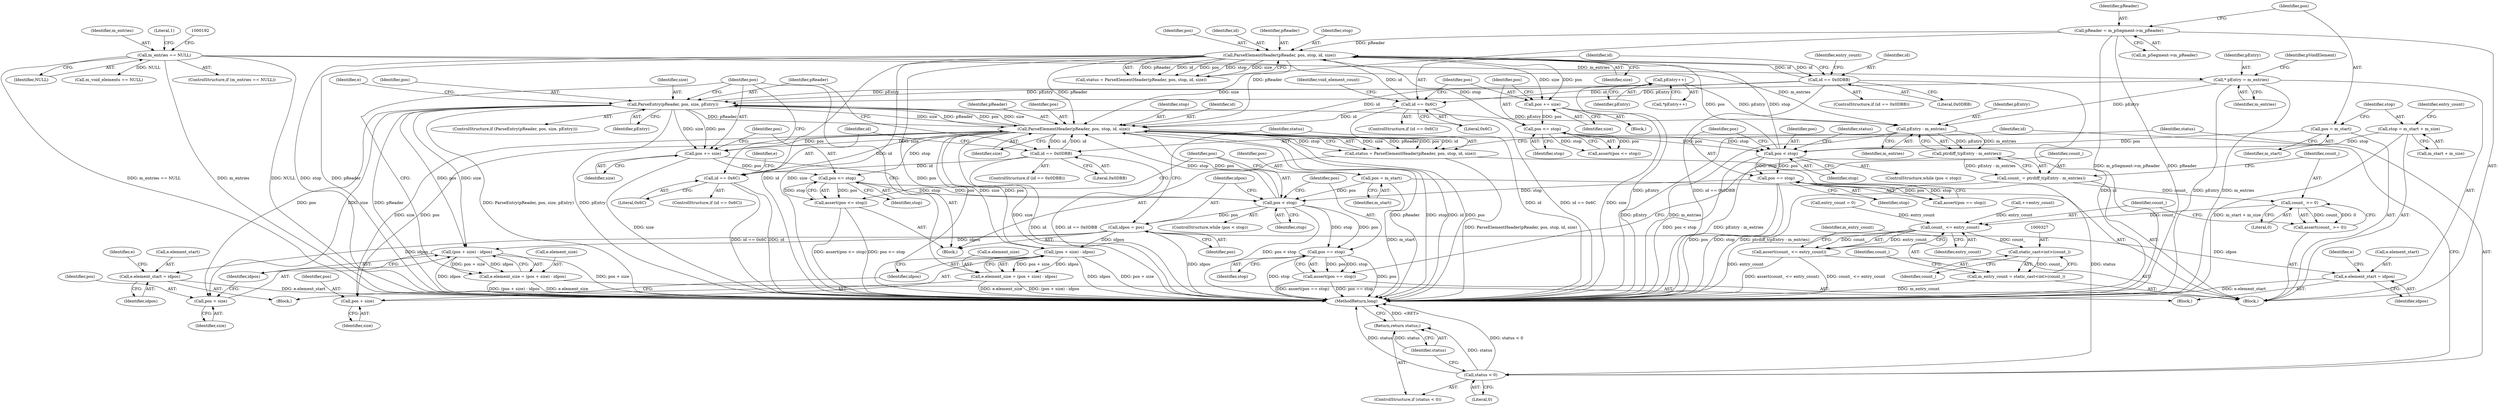 digraph "1_Android_cc274e2abe8b2a6698a5c47d8aa4bb45f1f9538d_34@pointer" {
"1000256" [label="(Call,pEntry++)"];
"1000246" [label="(Call,ParseEntry(pReader, pos, size, pEntry))"];
"1000228" [label="(Call,ParseElementHeader(pReader, pos, stop, id, size))"];
"1000110" [label="(Call,pReader = m_pSegment->m_pReader)"];
"1000143" [label="(Call,ParseElementHeader(pReader, pos, stop, id, size))"];
"1000134" [label="(Call,pos < stop)"];
"1000116" [label="(Call,pos = m_start)"];
"1000172" [label="(Call,pos <= stop)"];
"1000168" [label="(Call,pos += size)"];
"1000120" [label="(Call,stop = m_start + m_size)"];
"1000163" [label="(Call,id == 0x6C)"];
"1000156" [label="(Call,id == 0x0DBB)"];
"1000215" [label="(Call,pos < stop)"];
"1000302" [label="(Call,pos <= stop)"];
"1000298" [label="(Call,pos += size)"];
"1000211" [label="(Call,pos = m_start)"];
"1000176" [label="(Call,pos == stop)"];
"1000274" [label="(Call,id == 0x6C)"];
"1000241" [label="(Call,id == 0x0DBB)"];
"1000256" [label="(Call,pEntry++)"];
"1000204" [label="(Call,* pEntry = m_entries)"];
"1000185" [label="(Call,m_entries == NULL)"];
"1000226" [label="(Call,status = ParseElementHeader(pReader, pos, stop, id, size))"];
"1000235" [label="(Call,status < 0)"];
"1000238" [label="(Return,return status;)"];
"1000293" [label="(Call,(pos + size) - idpos)"];
"1000289" [label="(Call,e.element_size = (pos + size) - idpos)"];
"1000294" [label="(Call,pos + size)"];
"1000220" [label="(Call,idpos = pos)"];
"1000258" [label="(Call,e.element_start = idpos)"];
"1000267" [label="(Call,(pos + size) - idpos)"];
"1000263" [label="(Call,e.element_size = (pos + size) - idpos)"];
"1000284" [label="(Call,e.element_start = idpos)"];
"1000306" [label="(Call,pos == stop)"];
"1000305" [label="(Call,assert(pos == stop))"];
"1000301" [label="(Call,assert(pos <= stop))"];
"1000313" [label="(Call,pEntry - m_entries)"];
"1000312" [label="(Call,ptrdiff_t(pEntry - m_entries))"];
"1000310" [label="(Call,count_ = ptrdiff_t(pEntry - m_entries))"];
"1000317" [label="(Call,count_ >= 0)"];
"1000316" [label="(Call,assert(count_ >= 0))"];
"1000321" [label="(Call,count_ <= entry_count)"];
"1000320" [label="(Call,assert(count_ <= entry_count))"];
"1000326" [label="(Call,static_cast<int>(count_))"];
"1000324" [label="(Call,m_entry_count = static_cast<int>(count_))"];
"1000268" [label="(Call,pos + size)"];
"1000135" [label="(Identifier,pos)"];
"1000263" [label="(Call,e.element_size = (pos + size) - idpos)"];
"1000274" [label="(Call,id == 0x6C)"];
"1000249" [label="(Identifier,size)"];
"1000163" [label="(Call,id == 0x6C)"];
"1000245" [label="(ControlStructure,if (ParseEntry(pReader, pos, size, pEntry)))"];
"1000156" [label="(Call,id == 0x0DBB)"];
"1000116" [label="(Call,pos = m_start)"];
"1000257" [label="(Identifier,pEntry)"];
"1000250" [label="(Identifier,pEntry)"];
"1000320" [label="(Call,assert(count_ <= entry_count))"];
"1000303" [label="(Identifier,pos)"];
"1000213" [label="(Identifier,m_start)"];
"1000280" [label="(Identifier,e)"];
"1000176" [label="(Call,pos == stop)"];
"1000232" [label="(Identifier,id)"];
"1000297" [label="(Identifier,idpos)"];
"1000229" [label="(Identifier,pReader)"];
"1000291" [label="(Identifier,e)"];
"1000165" [label="(Literal,0x6C)"];
"1000143" [label="(Call,ParseElementHeader(pReader, pos, stop, id, size))"];
"1000275" [label="(Identifier,id)"];
"1000254" [label="(Identifier,e)"];
"1000134" [label="(Call,pos < stop)"];
"1000304" [label="(Identifier,stop)"];
"1000239" [label="(Identifier,status)"];
"1000230" [label="(Identifier,pos)"];
"1000312" [label="(Call,ptrdiff_t(pEntry - m_entries))"];
"1000270" [label="(Identifier,size)"];
"1000172" [label="(Call,pos <= stop)"];
"1000222" [label="(Identifier,pos)"];
"1000186" [label="(Identifier,m_entries)"];
"1000147" [label="(Identifier,id)"];
"1000212" [label="(Identifier,pos)"];
"1000228" [label="(Call,ParseElementHeader(pReader, pos, stop, id, size))"];
"1000118" [label="(Identifier,m_start)"];
"1000306" [label="(Call,pos == stop)"];
"1000293" [label="(Call,(pos + size) - idpos)"];
"1000185" [label="(Call,m_entries == NULL)"];
"1000300" [label="(Identifier,size)"];
"1000288" [label="(Identifier,idpos)"];
"1000243" [label="(Literal,0x0DBB)"];
"1000142" [label="(Identifier,status)"];
"1000294" [label="(Call,pos + size)"];
"1000127" [label="(Identifier,entry_count)"];
"1000177" [label="(Identifier,pos)"];
"1000277" [label="(Block,)"];
"1000328" [label="(Identifier,count_)"];
"1000148" [label="(Identifier,size)"];
"1000211" [label="(Call,pos = m_start)"];
"1000170" [label="(Identifier,size)"];
"1000236" [label="(Identifier,status)"];
"1000299" [label="(Identifier,pos)"];
"1000167" [label="(Identifier,void_element_count)"];
"1000205" [label="(Identifier,pEntry)"];
"1000290" [label="(Call,e.element_size)"];
"1000318" [label="(Identifier,count_)"];
"1000174" [label="(Identifier,stop)"];
"1000323" [label="(Identifier,entry_count)"];
"1000350" [label="(MethodReturn,long)"];
"1000164" [label="(Identifier,id)"];
"1000184" [label="(ControlStructure,if (m_entries == NULL))"];
"1000307" [label="(Identifier,pos)"];
"1000190" [label="(Literal,1)"];
"1000141" [label="(Call,status = ParseElementHeader(pReader, pos, stop, id, size))"];
"1000233" [label="(Identifier,size)"];
"1000284" [label="(Call,e.element_start = idpos)"];
"1000313" [label="(Call,pEntry - m_entries)"];
"1000126" [label="(Call,entry_count = 0)"];
"1000259" [label="(Call,e.element_start)"];
"1000221" [label="(Identifier,idpos)"];
"1000235" [label="(Call,status < 0)"];
"1000237" [label="(Literal,0)"];
"1000267" [label="(Call,(pos + size) - idpos)"];
"1000298" [label="(Call,pos += size)"];
"1000231" [label="(Identifier,stop)"];
"1000117" [label="(Identifier,pos)"];
"1000251" [label="(Block,)"];
"1000160" [label="(Identifier,entry_count)"];
"1000268" [label="(Call,pos + size)"];
"1000217" [label="(Identifier,stop)"];
"1000240" [label="(ControlStructure,if (id == 0x0DBB))"];
"1000157" [label="(Identifier,id)"];
"1000324" [label="(Call,m_entry_count = static_cast<int>(count_))"];
"1000295" [label="(Identifier,pos)"];
"1000158" [label="(Literal,0x0DBB)"];
"1000302" [label="(Call,pos <= stop)"];
"1000111" [label="(Identifier,pReader)"];
"1000311" [label="(Identifier,count_)"];
"1000187" [label="(Identifier,NULL)"];
"1000215" [label="(Call,pos < stop)"];
"1000315" [label="(Identifier,m_entries)"];
"1000317" [label="(Call,count_ >= 0)"];
"1000122" [label="(Call,m_start + m_size)"];
"1000169" [label="(Identifier,pos)"];
"1000247" [label="(Identifier,pReader)"];
"1000256" [label="(Call,pEntry++)"];
"1000109" [label="(Block,)"];
"1000136" [label="(Identifier,stop)"];
"1000209" [label="(Identifier,pVoidElement)"];
"1000296" [label="(Identifier,size)"];
"1000168" [label="(Call,pos += size)"];
"1000314" [label="(Identifier,pEntry)"];
"1000264" [label="(Call,e.element_size)"];
"1000330" [label="(Identifier,count_)"];
"1000322" [label="(Identifier,count_)"];
"1000206" [label="(Identifier,m_entries)"];
"1000159" [label="(Call,++entry_count)"];
"1000121" [label="(Identifier,stop)"];
"1000310" [label="(Call,count_ = ptrdiff_t(pEntry - m_entries))"];
"1000110" [label="(Call,pReader = m_pSegment->m_pReader)"];
"1000112" [label="(Call,m_pSegment->m_pReader)"];
"1000220" [label="(Call,idpos = pos)"];
"1000218" [label="(Block,)"];
"1000325" [label="(Identifier,m_entry_count)"];
"1000120" [label="(Call,stop = m_start + m_size)"];
"1000144" [label="(Identifier,pReader)"];
"1000137" [label="(Block,)"];
"1000234" [label="(ControlStructure,if (status < 0))"];
"1000248" [label="(Identifier,pos)"];
"1000246" [label="(Call,ParseEntry(pReader, pos, size, pEntry))"];
"1000197" [label="(Call,m_void_elements == NULL)"];
"1000269" [label="(Identifier,pos)"];
"1000273" [label="(ControlStructure,if (id == 0x6C))"];
"1000146" [label="(Identifier,stop)"];
"1000326" [label="(Call,static_cast<int>(count_))"];
"1000265" [label="(Identifier,e)"];
"1000175" [label="(Call,assert(pos == stop))"];
"1000162" [label="(ControlStructure,if (id == 0x6C))"];
"1000155" [label="(ControlStructure,if (id == 0x0DBB))"];
"1000271" [label="(Identifier,idpos)"];
"1000204" [label="(Call,* pEntry = m_entries)"];
"1000214" [label="(ControlStructure,while (pos < stop))"];
"1000216" [label="(Identifier,pos)"];
"1000242" [label="(Identifier,id)"];
"1000262" [label="(Identifier,idpos)"];
"1000258" [label="(Call,e.element_start = idpos)"];
"1000133" [label="(ControlStructure,while (pos < stop))"];
"1000289" [label="(Call,e.element_size = (pos + size) - idpos)"];
"1000305" [label="(Call,assert(pos == stop))"];
"1000178" [label="(Identifier,stop)"];
"1000173" [label="(Identifier,pos)"];
"1000241" [label="(Call,id == 0x0DBB)"];
"1000301" [label="(Call,assert(pos <= stop))"];
"1000238" [label="(Return,return status;)"];
"1000227" [label="(Identifier,status)"];
"1000308" [label="(Identifier,stop)"];
"1000145" [label="(Identifier,pos)"];
"1000285" [label="(Call,e.element_start)"];
"1000316" [label="(Call,assert(count_ >= 0))"];
"1000319" [label="(Literal,0)"];
"1000321" [label="(Call,count_ <= entry_count)"];
"1000276" [label="(Literal,0x6C)"];
"1000226" [label="(Call,status = ParseElementHeader(pReader, pos, stop, id, size))"];
"1000171" [label="(Call,assert(pos <= stop))"];
"1000255" [label="(Call,*pEntry++)"];
"1000256" -> "1000255"  [label="AST: "];
"1000256" -> "1000257"  [label="CFG: "];
"1000257" -> "1000256"  [label="AST: "];
"1000255" -> "1000256"  [label="CFG: "];
"1000256" -> "1000350"  [label="DDG: pEntry"];
"1000256" -> "1000246"  [label="DDG: pEntry"];
"1000246" -> "1000256"  [label="DDG: pEntry"];
"1000256" -> "1000313"  [label="DDG: pEntry"];
"1000246" -> "1000245"  [label="AST: "];
"1000246" -> "1000250"  [label="CFG: "];
"1000247" -> "1000246"  [label="AST: "];
"1000248" -> "1000246"  [label="AST: "];
"1000249" -> "1000246"  [label="AST: "];
"1000250" -> "1000246"  [label="AST: "];
"1000254" -> "1000246"  [label="CFG: "];
"1000299" -> "1000246"  [label="CFG: "];
"1000246" -> "1000350"  [label="DDG: pEntry"];
"1000246" -> "1000350"  [label="DDG: ParseEntry(pReader, pos, size, pEntry)"];
"1000246" -> "1000350"  [label="DDG: pReader"];
"1000246" -> "1000228"  [label="DDG: pReader"];
"1000246" -> "1000228"  [label="DDG: size"];
"1000228" -> "1000246"  [label="DDG: pReader"];
"1000228" -> "1000246"  [label="DDG: pos"];
"1000228" -> "1000246"  [label="DDG: size"];
"1000204" -> "1000246"  [label="DDG: pEntry"];
"1000246" -> "1000267"  [label="DDG: pos"];
"1000246" -> "1000267"  [label="DDG: size"];
"1000246" -> "1000268"  [label="DDG: pos"];
"1000246" -> "1000268"  [label="DDG: size"];
"1000246" -> "1000298"  [label="DDG: size"];
"1000246" -> "1000298"  [label="DDG: pos"];
"1000246" -> "1000313"  [label="DDG: pEntry"];
"1000228" -> "1000226"  [label="AST: "];
"1000228" -> "1000233"  [label="CFG: "];
"1000229" -> "1000228"  [label="AST: "];
"1000230" -> "1000228"  [label="AST: "];
"1000231" -> "1000228"  [label="AST: "];
"1000232" -> "1000228"  [label="AST: "];
"1000233" -> "1000228"  [label="AST: "];
"1000226" -> "1000228"  [label="CFG: "];
"1000228" -> "1000350"  [label="DDG: size"];
"1000228" -> "1000350"  [label="DDG: pReader"];
"1000228" -> "1000350"  [label="DDG: stop"];
"1000228" -> "1000350"  [label="DDG: id"];
"1000228" -> "1000350"  [label="DDG: pos"];
"1000228" -> "1000226"  [label="DDG: size"];
"1000228" -> "1000226"  [label="DDG: pReader"];
"1000228" -> "1000226"  [label="DDG: pos"];
"1000228" -> "1000226"  [label="DDG: id"];
"1000228" -> "1000226"  [label="DDG: stop"];
"1000110" -> "1000228"  [label="DDG: pReader"];
"1000143" -> "1000228"  [label="DDG: pReader"];
"1000143" -> "1000228"  [label="DDG: size"];
"1000215" -> "1000228"  [label="DDG: pos"];
"1000215" -> "1000228"  [label="DDG: stop"];
"1000163" -> "1000228"  [label="DDG: id"];
"1000274" -> "1000228"  [label="DDG: id"];
"1000156" -> "1000228"  [label="DDG: id"];
"1000241" -> "1000228"  [label="DDG: id"];
"1000228" -> "1000241"  [label="DDG: id"];
"1000228" -> "1000293"  [label="DDG: pos"];
"1000228" -> "1000293"  [label="DDG: size"];
"1000228" -> "1000294"  [label="DDG: pos"];
"1000228" -> "1000294"  [label="DDG: size"];
"1000228" -> "1000298"  [label="DDG: size"];
"1000228" -> "1000298"  [label="DDG: pos"];
"1000228" -> "1000302"  [label="DDG: stop"];
"1000110" -> "1000109"  [label="AST: "];
"1000110" -> "1000112"  [label="CFG: "];
"1000111" -> "1000110"  [label="AST: "];
"1000112" -> "1000110"  [label="AST: "];
"1000117" -> "1000110"  [label="CFG: "];
"1000110" -> "1000350"  [label="DDG: m_pSegment->m_pReader"];
"1000110" -> "1000350"  [label="DDG: pReader"];
"1000110" -> "1000143"  [label="DDG: pReader"];
"1000143" -> "1000141"  [label="AST: "];
"1000143" -> "1000148"  [label="CFG: "];
"1000144" -> "1000143"  [label="AST: "];
"1000145" -> "1000143"  [label="AST: "];
"1000146" -> "1000143"  [label="AST: "];
"1000147" -> "1000143"  [label="AST: "];
"1000148" -> "1000143"  [label="AST: "];
"1000141" -> "1000143"  [label="CFG: "];
"1000143" -> "1000350"  [label="DDG: pReader"];
"1000143" -> "1000350"  [label="DDG: size"];
"1000143" -> "1000350"  [label="DDG: pos"];
"1000143" -> "1000350"  [label="DDG: stop"];
"1000143" -> "1000350"  [label="DDG: id"];
"1000143" -> "1000141"  [label="DDG: pReader"];
"1000143" -> "1000141"  [label="DDG: id"];
"1000143" -> "1000141"  [label="DDG: pos"];
"1000143" -> "1000141"  [label="DDG: stop"];
"1000143" -> "1000141"  [label="DDG: size"];
"1000134" -> "1000143"  [label="DDG: pos"];
"1000134" -> "1000143"  [label="DDG: stop"];
"1000163" -> "1000143"  [label="DDG: id"];
"1000156" -> "1000143"  [label="DDG: id"];
"1000143" -> "1000156"  [label="DDG: id"];
"1000143" -> "1000168"  [label="DDG: size"];
"1000143" -> "1000168"  [label="DDG: pos"];
"1000143" -> "1000172"  [label="DDG: stop"];
"1000134" -> "1000133"  [label="AST: "];
"1000134" -> "1000136"  [label="CFG: "];
"1000135" -> "1000134"  [label="AST: "];
"1000136" -> "1000134"  [label="AST: "];
"1000142" -> "1000134"  [label="CFG: "];
"1000177" -> "1000134"  [label="CFG: "];
"1000134" -> "1000350"  [label="DDG: pos < stop"];
"1000116" -> "1000134"  [label="DDG: pos"];
"1000172" -> "1000134"  [label="DDG: pos"];
"1000172" -> "1000134"  [label="DDG: stop"];
"1000120" -> "1000134"  [label="DDG: stop"];
"1000134" -> "1000176"  [label="DDG: pos"];
"1000134" -> "1000176"  [label="DDG: stop"];
"1000116" -> "1000109"  [label="AST: "];
"1000116" -> "1000118"  [label="CFG: "];
"1000117" -> "1000116"  [label="AST: "];
"1000118" -> "1000116"  [label="AST: "];
"1000121" -> "1000116"  [label="CFG: "];
"1000172" -> "1000171"  [label="AST: "];
"1000172" -> "1000174"  [label="CFG: "];
"1000173" -> "1000172"  [label="AST: "];
"1000174" -> "1000172"  [label="AST: "];
"1000171" -> "1000172"  [label="CFG: "];
"1000172" -> "1000171"  [label="DDG: pos"];
"1000172" -> "1000171"  [label="DDG: stop"];
"1000168" -> "1000172"  [label="DDG: pos"];
"1000168" -> "1000137"  [label="AST: "];
"1000168" -> "1000170"  [label="CFG: "];
"1000169" -> "1000168"  [label="AST: "];
"1000170" -> "1000168"  [label="AST: "];
"1000173" -> "1000168"  [label="CFG: "];
"1000168" -> "1000350"  [label="DDG: size"];
"1000120" -> "1000109"  [label="AST: "];
"1000120" -> "1000122"  [label="CFG: "];
"1000121" -> "1000120"  [label="AST: "];
"1000122" -> "1000120"  [label="AST: "];
"1000127" -> "1000120"  [label="CFG: "];
"1000120" -> "1000350"  [label="DDG: m_start + m_size"];
"1000163" -> "1000162"  [label="AST: "];
"1000163" -> "1000165"  [label="CFG: "];
"1000164" -> "1000163"  [label="AST: "];
"1000165" -> "1000163"  [label="AST: "];
"1000167" -> "1000163"  [label="CFG: "];
"1000169" -> "1000163"  [label="CFG: "];
"1000163" -> "1000350"  [label="DDG: id"];
"1000163" -> "1000350"  [label="DDG: id == 0x6C"];
"1000156" -> "1000163"  [label="DDG: id"];
"1000156" -> "1000155"  [label="AST: "];
"1000156" -> "1000158"  [label="CFG: "];
"1000157" -> "1000156"  [label="AST: "];
"1000158" -> "1000156"  [label="AST: "];
"1000160" -> "1000156"  [label="CFG: "];
"1000164" -> "1000156"  [label="CFG: "];
"1000156" -> "1000350"  [label="DDG: id"];
"1000156" -> "1000350"  [label="DDG: id == 0x0DBB"];
"1000215" -> "1000214"  [label="AST: "];
"1000215" -> "1000217"  [label="CFG: "];
"1000216" -> "1000215"  [label="AST: "];
"1000217" -> "1000215"  [label="AST: "];
"1000221" -> "1000215"  [label="CFG: "];
"1000307" -> "1000215"  [label="CFG: "];
"1000215" -> "1000350"  [label="DDG: pos < stop"];
"1000302" -> "1000215"  [label="DDG: pos"];
"1000302" -> "1000215"  [label="DDG: stop"];
"1000211" -> "1000215"  [label="DDG: pos"];
"1000176" -> "1000215"  [label="DDG: stop"];
"1000215" -> "1000220"  [label="DDG: pos"];
"1000215" -> "1000306"  [label="DDG: pos"];
"1000215" -> "1000306"  [label="DDG: stop"];
"1000302" -> "1000301"  [label="AST: "];
"1000302" -> "1000304"  [label="CFG: "];
"1000303" -> "1000302"  [label="AST: "];
"1000304" -> "1000302"  [label="AST: "];
"1000301" -> "1000302"  [label="CFG: "];
"1000302" -> "1000301"  [label="DDG: pos"];
"1000302" -> "1000301"  [label="DDG: stop"];
"1000298" -> "1000302"  [label="DDG: pos"];
"1000298" -> "1000218"  [label="AST: "];
"1000298" -> "1000300"  [label="CFG: "];
"1000299" -> "1000298"  [label="AST: "];
"1000300" -> "1000298"  [label="AST: "];
"1000303" -> "1000298"  [label="CFG: "];
"1000298" -> "1000350"  [label="DDG: size"];
"1000211" -> "1000109"  [label="AST: "];
"1000211" -> "1000213"  [label="CFG: "];
"1000212" -> "1000211"  [label="AST: "];
"1000213" -> "1000211"  [label="AST: "];
"1000216" -> "1000211"  [label="CFG: "];
"1000211" -> "1000350"  [label="DDG: m_start"];
"1000176" -> "1000175"  [label="AST: "];
"1000176" -> "1000178"  [label="CFG: "];
"1000177" -> "1000176"  [label="AST: "];
"1000178" -> "1000176"  [label="AST: "];
"1000175" -> "1000176"  [label="CFG: "];
"1000176" -> "1000350"  [label="DDG: stop"];
"1000176" -> "1000350"  [label="DDG: pos"];
"1000176" -> "1000175"  [label="DDG: pos"];
"1000176" -> "1000175"  [label="DDG: stop"];
"1000274" -> "1000273"  [label="AST: "];
"1000274" -> "1000276"  [label="CFG: "];
"1000275" -> "1000274"  [label="AST: "];
"1000276" -> "1000274"  [label="AST: "];
"1000280" -> "1000274"  [label="CFG: "];
"1000299" -> "1000274"  [label="CFG: "];
"1000274" -> "1000350"  [label="DDG: id"];
"1000274" -> "1000350"  [label="DDG: id == 0x6C"];
"1000241" -> "1000274"  [label="DDG: id"];
"1000241" -> "1000240"  [label="AST: "];
"1000241" -> "1000243"  [label="CFG: "];
"1000242" -> "1000241"  [label="AST: "];
"1000243" -> "1000241"  [label="AST: "];
"1000247" -> "1000241"  [label="CFG: "];
"1000275" -> "1000241"  [label="CFG: "];
"1000241" -> "1000350"  [label="DDG: id"];
"1000241" -> "1000350"  [label="DDG: id == 0x0DBB"];
"1000204" -> "1000109"  [label="AST: "];
"1000204" -> "1000206"  [label="CFG: "];
"1000205" -> "1000204"  [label="AST: "];
"1000206" -> "1000204"  [label="AST: "];
"1000209" -> "1000204"  [label="CFG: "];
"1000204" -> "1000350"  [label="DDG: m_entries"];
"1000204" -> "1000350"  [label="DDG: pEntry"];
"1000185" -> "1000204"  [label="DDG: m_entries"];
"1000204" -> "1000313"  [label="DDG: pEntry"];
"1000185" -> "1000184"  [label="AST: "];
"1000185" -> "1000187"  [label="CFG: "];
"1000186" -> "1000185"  [label="AST: "];
"1000187" -> "1000185"  [label="AST: "];
"1000190" -> "1000185"  [label="CFG: "];
"1000192" -> "1000185"  [label="CFG: "];
"1000185" -> "1000350"  [label="DDG: m_entries == NULL"];
"1000185" -> "1000350"  [label="DDG: m_entries"];
"1000185" -> "1000350"  [label="DDG: NULL"];
"1000185" -> "1000197"  [label="DDG: NULL"];
"1000185" -> "1000313"  [label="DDG: m_entries"];
"1000226" -> "1000218"  [label="AST: "];
"1000227" -> "1000226"  [label="AST: "];
"1000236" -> "1000226"  [label="CFG: "];
"1000226" -> "1000350"  [label="DDG: ParseElementHeader(pReader, pos, stop, id, size)"];
"1000226" -> "1000235"  [label="DDG: status"];
"1000235" -> "1000234"  [label="AST: "];
"1000235" -> "1000237"  [label="CFG: "];
"1000236" -> "1000235"  [label="AST: "];
"1000237" -> "1000235"  [label="AST: "];
"1000239" -> "1000235"  [label="CFG: "];
"1000242" -> "1000235"  [label="CFG: "];
"1000235" -> "1000350"  [label="DDG: status"];
"1000235" -> "1000350"  [label="DDG: status < 0"];
"1000235" -> "1000238"  [label="DDG: status"];
"1000238" -> "1000234"  [label="AST: "];
"1000238" -> "1000239"  [label="CFG: "];
"1000239" -> "1000238"  [label="AST: "];
"1000350" -> "1000238"  [label="CFG: "];
"1000238" -> "1000350"  [label="DDG: <RET>"];
"1000239" -> "1000238"  [label="DDG: status"];
"1000293" -> "1000289"  [label="AST: "];
"1000293" -> "1000297"  [label="CFG: "];
"1000294" -> "1000293"  [label="AST: "];
"1000297" -> "1000293"  [label="AST: "];
"1000289" -> "1000293"  [label="CFG: "];
"1000293" -> "1000350"  [label="DDG: idpos"];
"1000293" -> "1000350"  [label="DDG: pos + size"];
"1000293" -> "1000289"  [label="DDG: pos + size"];
"1000293" -> "1000289"  [label="DDG: idpos"];
"1000220" -> "1000293"  [label="DDG: idpos"];
"1000289" -> "1000277"  [label="AST: "];
"1000290" -> "1000289"  [label="AST: "];
"1000299" -> "1000289"  [label="CFG: "];
"1000289" -> "1000350"  [label="DDG: e.element_size"];
"1000289" -> "1000350"  [label="DDG: (pos + size) - idpos"];
"1000294" -> "1000296"  [label="CFG: "];
"1000295" -> "1000294"  [label="AST: "];
"1000296" -> "1000294"  [label="AST: "];
"1000297" -> "1000294"  [label="CFG: "];
"1000220" -> "1000218"  [label="AST: "];
"1000220" -> "1000222"  [label="CFG: "];
"1000221" -> "1000220"  [label="AST: "];
"1000222" -> "1000220"  [label="AST: "];
"1000227" -> "1000220"  [label="CFG: "];
"1000220" -> "1000350"  [label="DDG: idpos"];
"1000220" -> "1000258"  [label="DDG: idpos"];
"1000220" -> "1000267"  [label="DDG: idpos"];
"1000220" -> "1000284"  [label="DDG: idpos"];
"1000258" -> "1000251"  [label="AST: "];
"1000258" -> "1000262"  [label="CFG: "];
"1000259" -> "1000258"  [label="AST: "];
"1000262" -> "1000258"  [label="AST: "];
"1000265" -> "1000258"  [label="CFG: "];
"1000258" -> "1000350"  [label="DDG: e.element_start"];
"1000267" -> "1000263"  [label="AST: "];
"1000267" -> "1000271"  [label="CFG: "];
"1000268" -> "1000267"  [label="AST: "];
"1000271" -> "1000267"  [label="AST: "];
"1000263" -> "1000267"  [label="CFG: "];
"1000267" -> "1000350"  [label="DDG: pos + size"];
"1000267" -> "1000350"  [label="DDG: idpos"];
"1000267" -> "1000263"  [label="DDG: pos + size"];
"1000267" -> "1000263"  [label="DDG: idpos"];
"1000263" -> "1000251"  [label="AST: "];
"1000264" -> "1000263"  [label="AST: "];
"1000299" -> "1000263"  [label="CFG: "];
"1000263" -> "1000350"  [label="DDG: (pos + size) - idpos"];
"1000263" -> "1000350"  [label="DDG: e.element_size"];
"1000284" -> "1000277"  [label="AST: "];
"1000284" -> "1000288"  [label="CFG: "];
"1000285" -> "1000284"  [label="AST: "];
"1000288" -> "1000284"  [label="AST: "];
"1000291" -> "1000284"  [label="CFG: "];
"1000284" -> "1000350"  [label="DDG: e.element_start"];
"1000306" -> "1000305"  [label="AST: "];
"1000306" -> "1000308"  [label="CFG: "];
"1000307" -> "1000306"  [label="AST: "];
"1000308" -> "1000306"  [label="AST: "];
"1000305" -> "1000306"  [label="CFG: "];
"1000306" -> "1000350"  [label="DDG: pos"];
"1000306" -> "1000350"  [label="DDG: stop"];
"1000306" -> "1000305"  [label="DDG: pos"];
"1000306" -> "1000305"  [label="DDG: stop"];
"1000305" -> "1000109"  [label="AST: "];
"1000311" -> "1000305"  [label="CFG: "];
"1000305" -> "1000350"  [label="DDG: assert(pos == stop)"];
"1000305" -> "1000350"  [label="DDG: pos == stop"];
"1000301" -> "1000218"  [label="AST: "];
"1000216" -> "1000301"  [label="CFG: "];
"1000301" -> "1000350"  [label="DDG: assert(pos <= stop)"];
"1000301" -> "1000350"  [label="DDG: pos <= stop"];
"1000313" -> "1000312"  [label="AST: "];
"1000313" -> "1000315"  [label="CFG: "];
"1000314" -> "1000313"  [label="AST: "];
"1000315" -> "1000313"  [label="AST: "];
"1000312" -> "1000313"  [label="CFG: "];
"1000313" -> "1000350"  [label="DDG: m_entries"];
"1000313" -> "1000350"  [label="DDG: pEntry"];
"1000313" -> "1000312"  [label="DDG: pEntry"];
"1000313" -> "1000312"  [label="DDG: m_entries"];
"1000312" -> "1000310"  [label="AST: "];
"1000310" -> "1000312"  [label="CFG: "];
"1000312" -> "1000350"  [label="DDG: pEntry - m_entries"];
"1000312" -> "1000310"  [label="DDG: pEntry - m_entries"];
"1000310" -> "1000109"  [label="AST: "];
"1000311" -> "1000310"  [label="AST: "];
"1000318" -> "1000310"  [label="CFG: "];
"1000310" -> "1000350"  [label="DDG: ptrdiff_t(pEntry - m_entries)"];
"1000310" -> "1000317"  [label="DDG: count_"];
"1000317" -> "1000316"  [label="AST: "];
"1000317" -> "1000319"  [label="CFG: "];
"1000318" -> "1000317"  [label="AST: "];
"1000319" -> "1000317"  [label="AST: "];
"1000316" -> "1000317"  [label="CFG: "];
"1000317" -> "1000316"  [label="DDG: count_"];
"1000317" -> "1000316"  [label="DDG: 0"];
"1000317" -> "1000321"  [label="DDG: count_"];
"1000316" -> "1000109"  [label="AST: "];
"1000322" -> "1000316"  [label="CFG: "];
"1000321" -> "1000320"  [label="AST: "];
"1000321" -> "1000323"  [label="CFG: "];
"1000322" -> "1000321"  [label="AST: "];
"1000323" -> "1000321"  [label="AST: "];
"1000320" -> "1000321"  [label="CFG: "];
"1000321" -> "1000350"  [label="DDG: entry_count"];
"1000321" -> "1000320"  [label="DDG: count_"];
"1000321" -> "1000320"  [label="DDG: entry_count"];
"1000159" -> "1000321"  [label="DDG: entry_count"];
"1000126" -> "1000321"  [label="DDG: entry_count"];
"1000321" -> "1000326"  [label="DDG: count_"];
"1000320" -> "1000109"  [label="AST: "];
"1000325" -> "1000320"  [label="CFG: "];
"1000320" -> "1000350"  [label="DDG: count_ <= entry_count"];
"1000320" -> "1000350"  [label="DDG: assert(count_ <= entry_count)"];
"1000326" -> "1000324"  [label="AST: "];
"1000326" -> "1000328"  [label="CFG: "];
"1000327" -> "1000326"  [label="AST: "];
"1000328" -> "1000326"  [label="AST: "];
"1000324" -> "1000326"  [label="CFG: "];
"1000326" -> "1000324"  [label="DDG: count_"];
"1000324" -> "1000109"  [label="AST: "];
"1000325" -> "1000324"  [label="AST: "];
"1000330" -> "1000324"  [label="CFG: "];
"1000324" -> "1000350"  [label="DDG: m_entry_count"];
"1000268" -> "1000270"  [label="CFG: "];
"1000269" -> "1000268"  [label="AST: "];
"1000270" -> "1000268"  [label="AST: "];
"1000271" -> "1000268"  [label="CFG: "];
}
